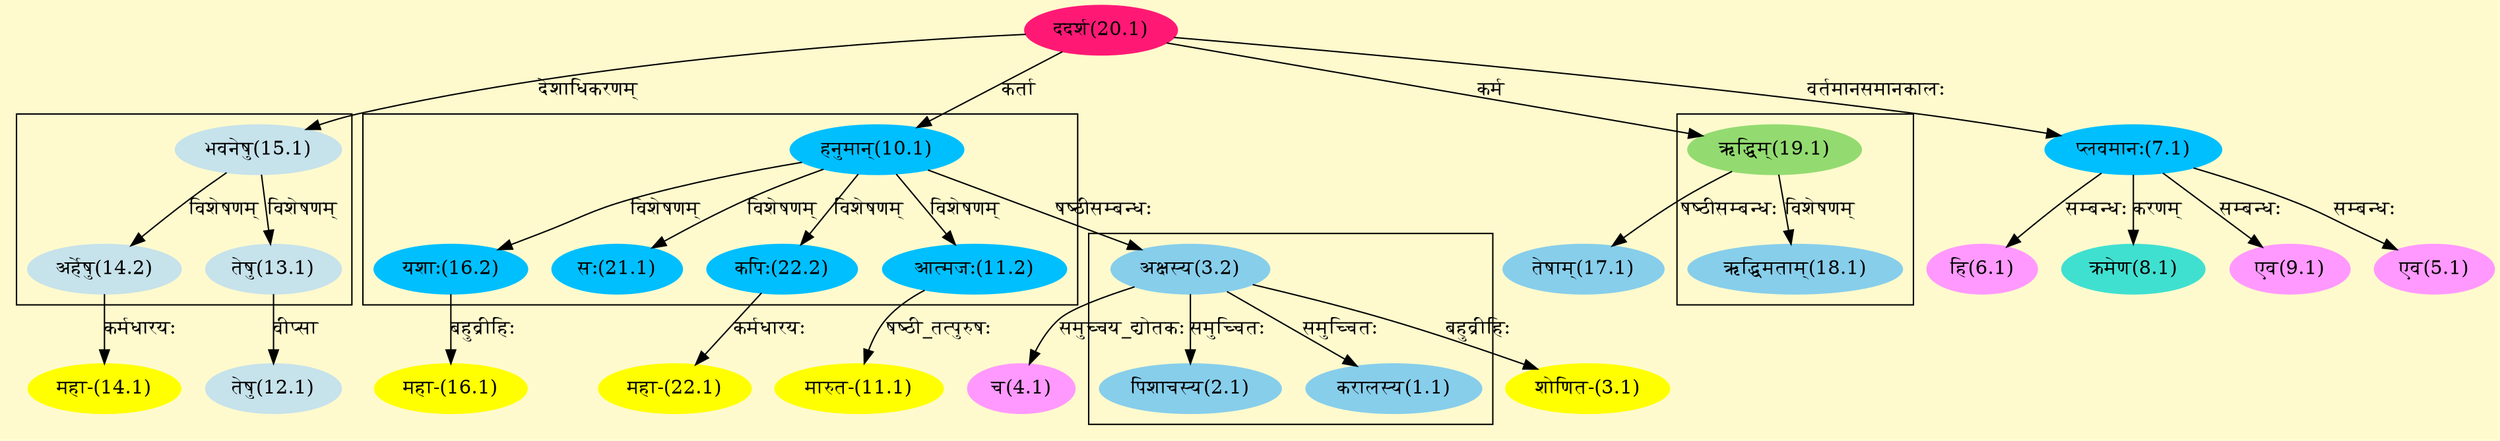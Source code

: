 digraph G{
rankdir=BT;
 compound=true;
 bgcolor="lemonchiffon1";

subgraph cluster_1{
Node1_1 [style=filled, color="#87CEEB" label = "करालस्य(1.1)"]
Node3_2 [style=filled, color="#87CEEB" label = "अक्षस्य(3.2)"]
Node2_1 [style=filled, color="#87CEEB" label = "पिशाचस्य(2.1)"]

}

subgraph cluster_2{
Node11_2 [style=filled, color="#00BFFF" label = "आत्मजः(11.2)"]
Node10_1 [style=filled, color="#00BFFF" label = "हनुमान्(10.1)"]
Node16_2 [style=filled, color="#00BFFF" label = "यशाः(16.2)"]
Node21_1 [style=filled, color="#00BFFF" label = "सः(21.1)"]
Node22_2 [style=filled, color="#00BFFF" label = "कपिः(22.2)"]

}

subgraph cluster_3{
Node13_1 [style=filled, color="#C6E2EB" label = "तेषु(13.1)"]
Node15_1 [style=filled, color="#C6E2EB" label = "भवनेषु(15.1)"]
Node14_2 [style=filled, color="#C6E2EB" label = "अर्हेषु(14.2)"]

}

subgraph cluster_4{
Node18_1 [style=filled, color="#87CEEB" label = "ऋद्धिमताम्(18.1)"]
Node19_1 [style=filled, color="#93DB70" label = "ऋद्धिम्(19.1)"]

}
Node3_1 [style=filled, color="#FFFF00" label = "शोणित-(3.1)"]
Node3_2 [style=filled, color="#87CEEB" label = "अक्षस्य(3.2)"]
Node10_1 [style=filled, color="#00BFFF" label = "हनुमान्(10.1)"]
Node4_1 [style=filled, color="#FF99FF" label = "च(4.1)"]
Node5_1 [style=filled, color="#FF99FF" label = "एव(5.1)"]
Node7_1 [style=filled, color="#00BFFF" label = "प्लवमानः(7.1)"]
Node6_1 [style=filled, color="#FF99FF" label = "हि(6.1)"]
Node20_1 [style=filled, color="#FF1975" label = "ददर्श(20.1)"]
Node8_1 [style=filled, color="#40E0D0" label = "क्रमेण(8.1)"]
Node9_1 [style=filled, color="#FF99FF" label = "एव(9.1)"]
Node11_1 [style=filled, color="#FFFF00" label = "मारुत-(11.1)"]
Node11_2 [style=filled, color="#00BFFF" label = "आत्मजः(11.2)"]
Node12_1 [style=filled, color="#C6E2EB" label = "तेषु(12.1)"]
Node13_1 [style=filled, color="#C6E2EB" label = "तेषु(13.1)"]
Node14_1 [style=filled, color="#FFFF00" label = "महा-(14.1)"]
Node14_2 [style=filled, color="#C6E2EB" label = "अर्हेषु(14.2)"]
Node15_1 [style=filled, color="#C6E2EB" label = "भवनेषु(15.1)"]
Node16_1 [style=filled, color="#FFFF00" label = "महा-(16.1)"]
Node16_2 [style=filled, color="#00BFFF" label = "यशाः(16.2)"]
Node17_1 [style=filled, color="#87CEEB" label = "तेषाम्(17.1)"]
Node19_1 [style=filled, color="#93DB70" label = "ऋद्धिम्(19.1)"]
Node [style=filled, color="" label = "()"]
Node22_1 [style=filled, color="#FFFF00" label = "महा-(22.1)"]
Node22_2 [style=filled, color="#00BFFF" label = "कपिः(22.2)"]
/* Start of Relations section */

Node1_1 -> Node3_2 [  label="समुच्चितः"  dir="back" ]
Node2_1 -> Node3_2 [  label="समुच्चितः"  dir="back" ]
Node3_1 -> Node3_2 [  label="बहुव्रीहिः"  dir="back" ]
Node3_2 -> Node10_1 [  label="षष्ठीसम्बन्धः"  dir="back" ]
Node4_1 -> Node3_2 [  label="समुच्चय_द्योतकः"  dir="back" ]
Node5_1 -> Node7_1 [  label="सम्बन्धः"  dir="back" ]
Node6_1 -> Node7_1 [  label="सम्बन्धः"  dir="back" ]
Node7_1 -> Node20_1 [  label="वर्तमानसमानकालः"  dir="back" ]
Node8_1 -> Node7_1 [  label="करणम्"  dir="back" ]
Node9_1 -> Node7_1 [  label="सम्बन्धः"  dir="back" ]
Node10_1 -> Node20_1 [  label="कर्ता"  dir="back" ]
Node11_1 -> Node11_2 [  label="षष्ठी_तत्पुरुषः"  dir="back" ]
Node11_2 -> Node10_1 [  label="विशेषणम्"  dir="back" ]
Node12_1 -> Node13_1 [  label="वीप्सा"  dir="back" ]
Node13_1 -> Node15_1 [  label="विशेषणम्"  dir="back" ]
Node14_1 -> Node14_2 [  label="कर्मधारयः"  dir="back" ]
Node14_2 -> Node15_1 [  label="विशेषणम्"  dir="back" ]
Node15_1 -> Node20_1 [  label="देशाधिकरणम्"  dir="back" ]
Node16_1 -> Node16_2 [  label="बहुव्रीहिः"  dir="back" ]
Node16_2 -> Node10_1 [  label="विशेषणम्"  dir="back" ]
Node17_1 -> Node19_1 [  label="षष्ठीसम्बन्धः"  dir="back" ]
Node18_1 -> Node19_1 [  label="विशेषणम्"  dir="back" ]
Node19_1 -> Node20_1 [  label="कर्म"  dir="back" ]
Node21_1 -> Node10_1 [  label="विशेषणम्"  dir="back" ]
Node22_1 -> Node22_2 [  label="कर्मधारयः"  dir="back" ]
Node22_2 -> Node10_1 [  label="विशेषणम्"  dir="back" ]
}
